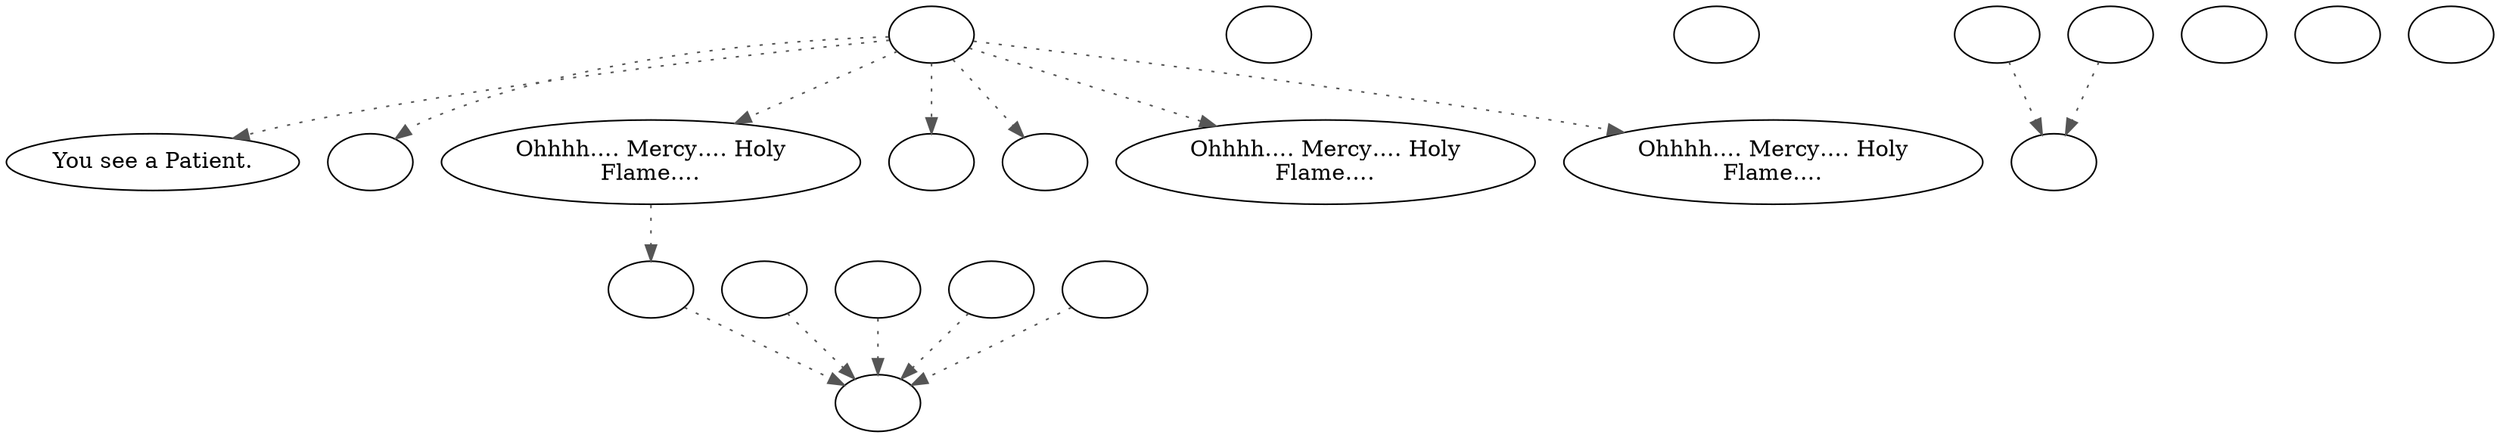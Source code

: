 digraph HUBPATNT {
  "start" [style=filled       fillcolor="#FFFFFF"       color="#000000"]
  "start" -> "look_at_p_proc" [style=dotted color="#555555"]
  "start" -> "pickup_p_proc" [style=dotted color="#555555"]
  "start" -> "talk_p_proc" [style=dotted color="#555555"]
  "start" -> "critter_p_proc" [style=dotted color="#555555"]
  "start" -> "destroy_p_proc" [style=dotted color="#555555"]
  "start" -> "use_skill_on_p_proc" [style=dotted color="#555555"]
  "start" -> "use_obj_on_p_proc" [style=dotted color="#555555"]
  "start" [label=""]
  "combat" [style=filled       fillcolor="#FFFFFF"       color="#000000"]
  "combat" [label=""]
  "critter_p_proc" [style=filled       fillcolor="#FFFFFF"       color="#000000"]
  "critter_p_proc" [label=""]
  "pickup_p_proc" [style=filled       fillcolor="#FFFFFF"       color="#000000"]
  "pickup_p_proc" [label=""]
  "talk_p_proc" [style=filled       fillcolor="#FFFFFF"       color="#000000"]
  "talk_p_proc" -> "get_reaction" [style=dotted color="#555555"]
  "talk_p_proc" [label="Ohhhh…. Mercy…. Holy\nFlame…."]
  "destroy_p_proc" [style=filled       fillcolor="#FFFFFF"       color="#000000"]
  "destroy_p_proc" [label=""]
  "look_at_p_proc" [style=filled       fillcolor="#FFFFFF"       color="#000000"]
  "look_at_p_proc" [label="You see a Patient."]
  "use_skill_on_p_proc" [style=filled       fillcolor="#FFFFFF"       color="#000000"]
  "use_skill_on_p_proc" [label="Ohhhh…. Mercy…. Holy\nFlame…."]
  "use_obj_on_p_proc" [style=filled       fillcolor="#FFFFFF"       color="#000000"]
  "use_obj_on_p_proc" [label="Ohhhh…. Mercy…. Holy\nFlame…."]
  "damage_p_proc" [style=filled       fillcolor="#FFFFFF"       color="#000000"]
  "damage_p_proc" [label=""]
  "get_reaction" [style=filled       fillcolor="#FFFFFF"       color="#000000"]
  "get_reaction" -> "ReactToLevel" [style=dotted color="#555555"]
  "get_reaction" [label=""]
  "ReactToLevel" [style=filled       fillcolor="#FFFFFF"       color="#000000"]
  "ReactToLevel" [label=""]
  "LevelToReact" [style=filled       fillcolor="#FFFFFF"       color="#000000"]
  "LevelToReact" [label=""]
  "UpReact" [style=filled       fillcolor="#FFFFFF"       color="#000000"]
  "UpReact" -> "ReactToLevel" [style=dotted color="#555555"]
  "UpReact" [label=""]
  "DownReact" [style=filled       fillcolor="#FFFFFF"       color="#000000"]
  "DownReact" -> "ReactToLevel" [style=dotted color="#555555"]
  "DownReact" [label=""]
  "BottomReact" [style=filled       fillcolor="#FFFFFF"       color="#000000"]
  "BottomReact" [label=""]
  "TopReact" [style=filled       fillcolor="#FFFFFF"       color="#000000"]
  "TopReact" [label=""]
  "BigUpReact" [style=filled       fillcolor="#FFFFFF"       color="#000000"]
  "BigUpReact" -> "ReactToLevel" [style=dotted color="#555555"]
  "BigUpReact" [label=""]
  "BigDownReact" [style=filled       fillcolor="#FFFFFF"       color="#000000"]
  "BigDownReact" -> "ReactToLevel" [style=dotted color="#555555"]
  "BigDownReact" [label=""]
  "UpReactLevel" [style=filled       fillcolor="#FFFFFF"       color="#000000"]
  "UpReactLevel" -> "LevelToReact" [style=dotted color="#555555"]
  "UpReactLevel" [label=""]
  "DownReactLevel" [style=filled       fillcolor="#FFFFFF"       color="#000000"]
  "DownReactLevel" -> "LevelToReact" [style=dotted color="#555555"]
  "DownReactLevel" [label=""]
  "Goodbyes" [style=filled       fillcolor="#FFFFFF"       color="#000000"]
  "Goodbyes" [label=""]
}